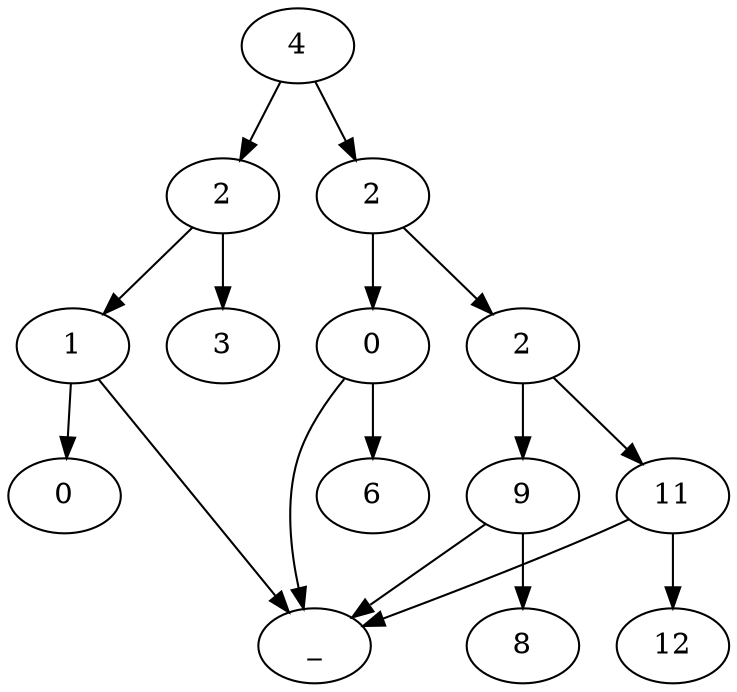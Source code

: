 strict digraph G {
  1 [ label="4" ];
  2 [ label="2" ];
  3 [ label="2" ];
  4 [ label="1" ];
  5 [ label="3" ];
  6 [ label="0" ];
  7 [ label="_" ];
  8 [ label="0" ];
  9 [ label="2" ];
  10 [ label="6" ];
  11 [ label="9" ];
  12 [ label="11" ];
  13 [ label="8" ];
  14 [ label="12" ];
  1 -> 2 [ ];
  1 -> 3 [ ];
  2 -> 4 [ ];
  2 -> 5 [ ];
  4 -> 6 [ ];
  4 -> 7 [ ];
  3 -> 8 [ ];
  3 -> 9 [ ];
  8 -> 7 [ ];
  8 -> 10 [ ];
  9 -> 11 [ ];
  9 -> 12 [ ];
  11 -> 13 [ ];
  11 -> 7 [ ];
  12 -> 7 [ ];
  12 -> 14 [ ];
}
